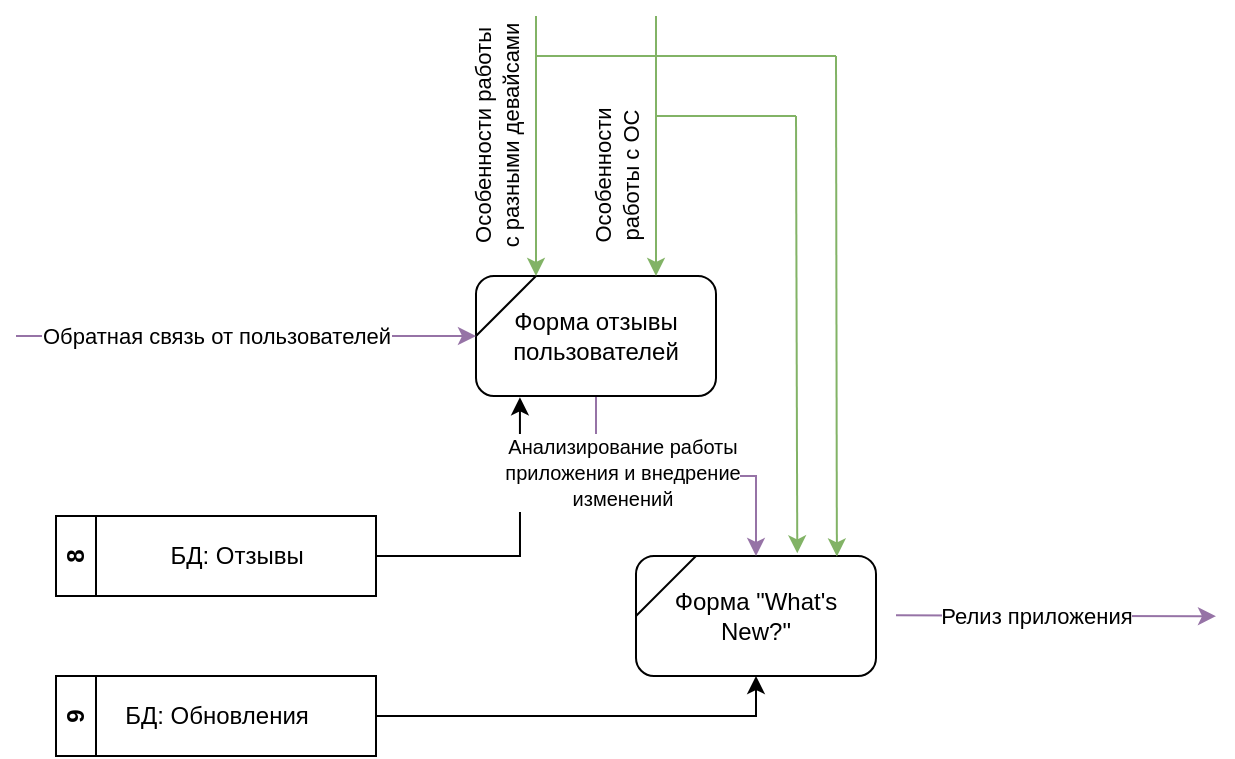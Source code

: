 <mxfile version="22.0.4" type="github">
  <diagram name="Страница — 1" id="jbayNoXzXnXH5Sb0x5pM">
    <mxGraphModel dx="808" dy="411" grid="1" gridSize="10" guides="1" tooltips="1" connect="1" arrows="1" fold="1" page="1" pageScale="1" pageWidth="827" pageHeight="1169" math="0" shadow="0">
      <root>
        <mxCell id="0" />
        <mxCell id="1" parent="0" />
        <mxCell id="Wr3usNDdUhP-Z3KMqWnw-26" style="edgeStyle=orthogonalEdgeStyle;rounded=0;orthogonalLoop=1;jettySize=auto;html=1;exitX=1;exitY=0.5;exitDx=0;exitDy=0;entryX=0.183;entryY=1.011;entryDx=0;entryDy=0;entryPerimeter=0;" edge="1" parent="1" source="Wr3usNDdUhP-Z3KMqWnw-1" target="Wr3usNDdUhP-Z3KMqWnw-6">
          <mxGeometry relative="1" as="geometry" />
        </mxCell>
        <mxCell id="Wr3usNDdUhP-Z3KMqWnw-1" value="8" style="swimlane;startSize=20;horizontal=0;html=1;whiteSpace=wrap;" vertex="1" parent="1">
          <mxGeometry x="30" y="260" width="160" height="40" as="geometry" />
        </mxCell>
        <mxCell id="Wr3usNDdUhP-Z3KMqWnw-19" value="БД: Отзывы" style="text;html=1;align=center;verticalAlign=middle;resizable=0;points=[];autosize=1;strokeColor=none;fillColor=none;" vertex="1" parent="Wr3usNDdUhP-Z3KMqWnw-1">
          <mxGeometry x="45" y="5" width="90" height="30" as="geometry" />
        </mxCell>
        <mxCell id="Wr3usNDdUhP-Z3KMqWnw-24" style="edgeStyle=orthogonalEdgeStyle;rounded=0;orthogonalLoop=1;jettySize=auto;html=1;exitX=1;exitY=0.5;exitDx=0;exitDy=0;entryX=0.5;entryY=1;entryDx=0;entryDy=0;" edge="1" parent="1" source="Wr3usNDdUhP-Z3KMqWnw-4" target="Wr3usNDdUhP-Z3KMqWnw-10">
          <mxGeometry relative="1" as="geometry" />
        </mxCell>
        <mxCell id="Wr3usNDdUhP-Z3KMqWnw-4" value="9" style="swimlane;startSize=20;horizontal=0;html=1;whiteSpace=wrap;" vertex="1" parent="1">
          <mxGeometry x="30" y="340" width="160" height="40" as="geometry" />
        </mxCell>
        <mxCell id="Wr3usNDdUhP-Z3KMqWnw-21" value="БД: Обновления" style="text;html=1;align=center;verticalAlign=middle;resizable=0;points=[];autosize=1;strokeColor=none;fillColor=none;" vertex="1" parent="Wr3usNDdUhP-Z3KMqWnw-4">
          <mxGeometry x="20" y="5" width="120" height="30" as="geometry" />
        </mxCell>
        <mxCell id="Wr3usNDdUhP-Z3KMqWnw-10" value="Форма &quot;What&#39;s New?&quot;" style="rounded=1;whiteSpace=wrap;html=1;" vertex="1" parent="1">
          <mxGeometry x="320" y="280" width="120" height="60" as="geometry" />
        </mxCell>
        <mxCell id="Wr3usNDdUhP-Z3KMqWnw-11" value="" style="endArrow=none;html=1;rounded=0;entryX=0.25;entryY=0;entryDx=0;entryDy=0;exitX=0;exitY=0.5;exitDx=0;exitDy=0;" edge="1" parent="1" source="Wr3usNDdUhP-Z3KMqWnw-10" target="Wr3usNDdUhP-Z3KMqWnw-10">
          <mxGeometry width="50" height="50" relative="1" as="geometry">
            <mxPoint x="290" y="230" as="sourcePoint" />
            <mxPoint x="340" y="180" as="targetPoint" />
          </mxGeometry>
        </mxCell>
        <mxCell id="Wr3usNDdUhP-Z3KMqWnw-15" value="" style="edgeStyle=orthogonalEdgeStyle;rounded=0;orthogonalLoop=1;jettySize=auto;html=1;fillColor=#e1d5e7;strokeColor=#9673a6;" edge="1" parent="1" source="Wr3usNDdUhP-Z3KMqWnw-6" target="Wr3usNDdUhP-Z3KMqWnw-10">
          <mxGeometry relative="1" as="geometry" />
        </mxCell>
        <mxCell id="Wr3usNDdUhP-Z3KMqWnw-16" value="&lt;font style=&quot;font-size: 10px;&quot;&gt;Анализирование работы&lt;br&gt;приложения и внедрение&lt;br&gt;изменений&lt;/font&gt;" style="edgeLabel;html=1;align=center;verticalAlign=middle;resizable=0;points=[];" vertex="1" connectable="0" parent="Wr3usNDdUhP-Z3KMqWnw-15">
          <mxGeometry x="-0.339" y="2" relative="1" as="geometry">
            <mxPoint as="offset" />
          </mxGeometry>
        </mxCell>
        <mxCell id="Wr3usNDdUhP-Z3KMqWnw-6" value="Форма отзывы пользователей" style="rounded=1;whiteSpace=wrap;html=1;" vertex="1" parent="1">
          <mxGeometry x="240" y="140" width="120" height="60" as="geometry" />
        </mxCell>
        <mxCell id="Wr3usNDdUhP-Z3KMqWnw-7" value="" style="endArrow=none;html=1;rounded=0;entryX=0.25;entryY=0;entryDx=0;entryDy=0;exitX=0;exitY=0.5;exitDx=0;exitDy=0;" edge="1" parent="1" source="Wr3usNDdUhP-Z3KMqWnw-6" target="Wr3usNDdUhP-Z3KMqWnw-6">
          <mxGeometry width="50" height="50" relative="1" as="geometry">
            <mxPoint x="240" y="180" as="sourcePoint" />
            <mxPoint x="290" y="130" as="targetPoint" />
          </mxGeometry>
        </mxCell>
        <mxCell id="Wr3usNDdUhP-Z3KMqWnw-12" value="" style="endArrow=classic;html=1;rounded=0;fillColor=#e1d5e7;strokeColor=#9673a6;" edge="1" parent="1">
          <mxGeometry width="50" height="50" relative="1" as="geometry">
            <mxPoint x="10" y="170" as="sourcePoint" />
            <mxPoint x="240" y="170" as="targetPoint" />
          </mxGeometry>
        </mxCell>
        <mxCell id="Wr3usNDdUhP-Z3KMqWnw-13" value="Обратная связь от пользователей" style="edgeLabel;html=1;align=center;verticalAlign=middle;resizable=0;points=[];" vertex="1" connectable="0" parent="Wr3usNDdUhP-Z3KMqWnw-12">
          <mxGeometry x="-0.3" y="1" relative="1" as="geometry">
            <mxPoint x="19" y="1" as="offset" />
          </mxGeometry>
        </mxCell>
        <mxCell id="Wr3usNDdUhP-Z3KMqWnw-17" value="" style="endArrow=classic;html=1;rounded=0;fillColor=#e1d5e7;strokeColor=#9673a6;" edge="1" parent="1">
          <mxGeometry width="50" height="50" relative="1" as="geometry">
            <mxPoint x="450" y="309.68" as="sourcePoint" />
            <mxPoint x="610" y="310.11" as="targetPoint" />
          </mxGeometry>
        </mxCell>
        <mxCell id="Wr3usNDdUhP-Z3KMqWnw-18" value="Релиз приложения" style="edgeLabel;html=1;align=center;verticalAlign=middle;resizable=0;points=[];" vertex="1" connectable="0" parent="Wr3usNDdUhP-Z3KMqWnw-17">
          <mxGeometry x="-0.3" y="1" relative="1" as="geometry">
            <mxPoint x="14" y="1" as="offset" />
          </mxGeometry>
        </mxCell>
        <mxCell id="Wr3usNDdUhP-Z3KMqWnw-42" value="" style="endArrow=classic;html=1;rounded=0;entryX=0.25;entryY=0;entryDx=0;entryDy=0;fillColor=#d5e8d4;strokeColor=#82b366;" edge="1" parent="1" target="Wr3usNDdUhP-Z3KMqWnw-6">
          <mxGeometry width="50" height="50" relative="1" as="geometry">
            <mxPoint x="270" y="10" as="sourcePoint" />
            <mxPoint x="300" y="50" as="targetPoint" />
          </mxGeometry>
        </mxCell>
        <mxCell id="Wr3usNDdUhP-Z3KMqWnw-43" value="Особенности работы&lt;br&gt;с разными девайсами" style="edgeLabel;html=1;align=center;verticalAlign=middle;resizable=0;points=[];rotation=270;" vertex="1" connectable="0" parent="Wr3usNDdUhP-Z3KMqWnw-42">
          <mxGeometry x="-0.417" y="4" relative="1" as="geometry">
            <mxPoint x="-24" y="22" as="offset" />
          </mxGeometry>
        </mxCell>
        <mxCell id="Wr3usNDdUhP-Z3KMqWnw-44" value="" style="endArrow=classic;html=1;rounded=0;entryX=0.75;entryY=0;entryDx=0;entryDy=0;fillColor=#d5e8d4;strokeColor=#82b366;" edge="1" parent="1" target="Wr3usNDdUhP-Z3KMqWnw-6">
          <mxGeometry width="50" height="50" relative="1" as="geometry">
            <mxPoint x="330" y="10" as="sourcePoint" />
            <mxPoint x="310" y="70" as="targetPoint" />
          </mxGeometry>
        </mxCell>
        <mxCell id="Wr3usNDdUhP-Z3KMqWnw-45" value="Особенности&lt;br&gt;работы с ОС" style="edgeLabel;html=1;align=center;verticalAlign=middle;resizable=0;points=[];rotation=270;" vertex="1" connectable="0" parent="Wr3usNDdUhP-Z3KMqWnw-44">
          <mxGeometry x="-0.342" y="-3" relative="1" as="geometry">
            <mxPoint x="-17" y="37" as="offset" />
          </mxGeometry>
        </mxCell>
        <mxCell id="Wr3usNDdUhP-Z3KMqWnw-46" value="" style="endArrow=none;html=1;rounded=0;fillColor=#d5e8d4;strokeColor=#82b366;" edge="1" parent="1">
          <mxGeometry width="50" height="50" relative="1" as="geometry">
            <mxPoint x="330" y="60" as="sourcePoint" />
            <mxPoint x="400" y="60" as="targetPoint" />
          </mxGeometry>
        </mxCell>
        <mxCell id="Wr3usNDdUhP-Z3KMqWnw-47" value="" style="endArrow=none;html=1;rounded=0;fillColor=#d5e8d4;strokeColor=#82b366;" edge="1" parent="1">
          <mxGeometry width="50" height="50" relative="1" as="geometry">
            <mxPoint x="270" y="30" as="sourcePoint" />
            <mxPoint x="420" y="30" as="targetPoint" />
          </mxGeometry>
        </mxCell>
        <mxCell id="Wr3usNDdUhP-Z3KMqWnw-48" value="" style="endArrow=classic;html=1;rounded=0;entryX=0.672;entryY=-0.022;entryDx=0;entryDy=0;entryPerimeter=0;fillColor=#d5e8d4;strokeColor=#82b366;" edge="1" parent="1" target="Wr3usNDdUhP-Z3KMqWnw-10">
          <mxGeometry width="50" height="50" relative="1" as="geometry">
            <mxPoint x="400" y="60" as="sourcePoint" />
            <mxPoint x="450" y="80" as="targetPoint" />
          </mxGeometry>
        </mxCell>
        <mxCell id="Wr3usNDdUhP-Z3KMqWnw-49" value="" style="endArrow=classic;html=1;rounded=0;entryX=0.837;entryY=0.004;entryDx=0;entryDy=0;entryPerimeter=0;fillColor=#d5e8d4;strokeColor=#82b366;" edge="1" parent="1" target="Wr3usNDdUhP-Z3KMqWnw-10">
          <mxGeometry width="50" height="50" relative="1" as="geometry">
            <mxPoint x="420" y="30" as="sourcePoint" />
            <mxPoint x="421" y="240" as="targetPoint" />
          </mxGeometry>
        </mxCell>
      </root>
    </mxGraphModel>
  </diagram>
</mxfile>
